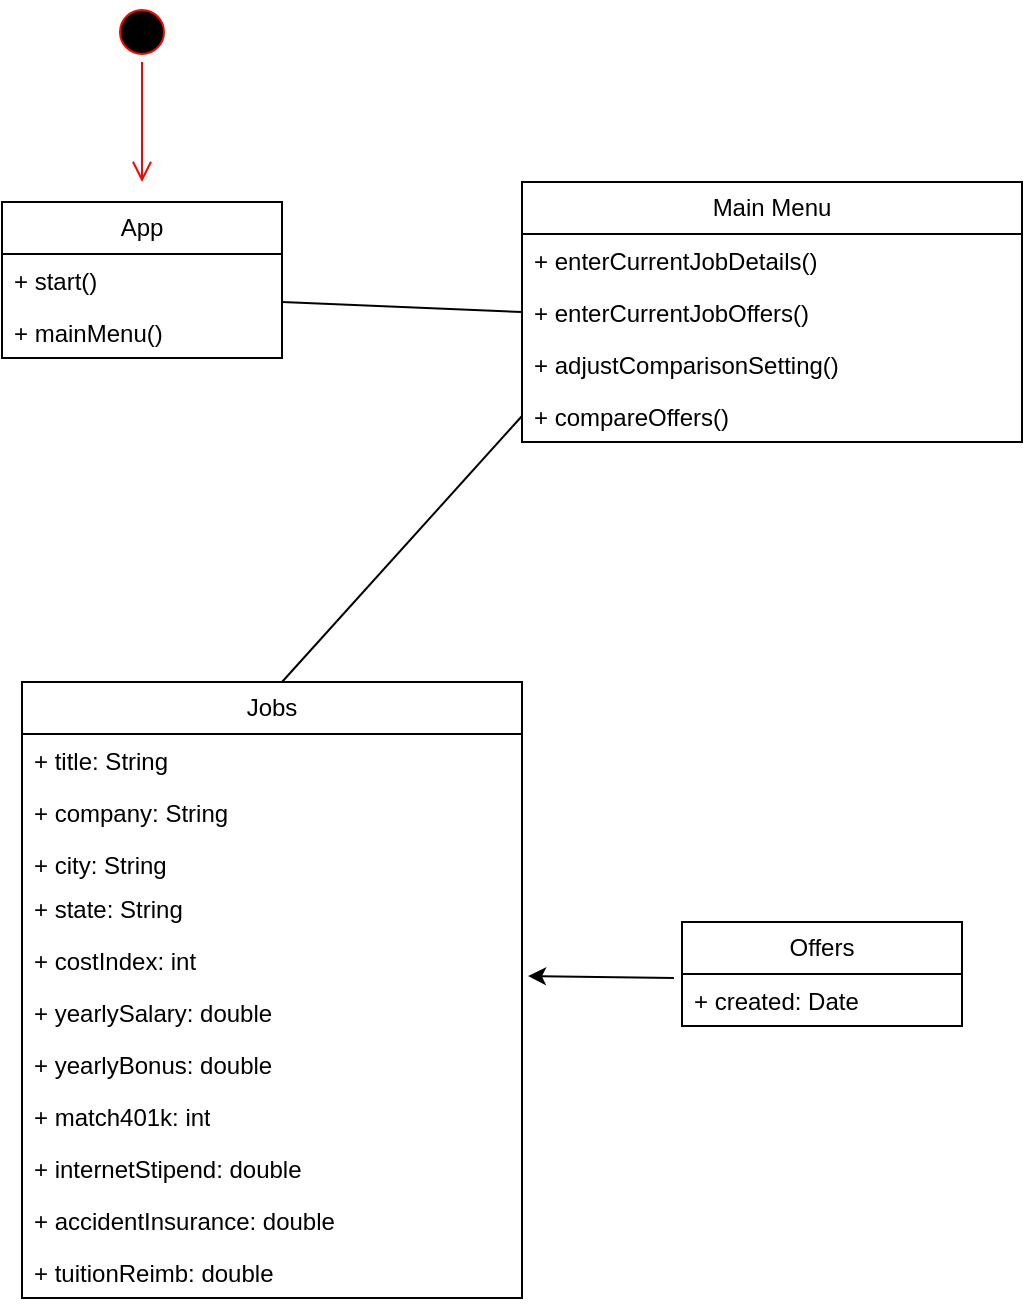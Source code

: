 <mxfile version="28.2.3">
  <diagram id="C5RBs43oDa-KdzZeNtuy" name="Page-1">
    <mxGraphModel dx="2066" dy="1111" grid="1" gridSize="10" guides="1" tooltips="1" connect="1" arrows="1" fold="1" page="1" pageScale="1" pageWidth="827" pageHeight="1169" math="0" shadow="0">
      <root>
        <mxCell id="WIyWlLk6GJQsqaUBKTNV-0" />
        <mxCell id="WIyWlLk6GJQsqaUBKTNV-1" parent="WIyWlLk6GJQsqaUBKTNV-0" />
        <mxCell id="sAvWZunzpvGFPDSuENTy-4" value="App" style="swimlane;fontStyle=0;childLayout=stackLayout;horizontal=1;startSize=26;fillColor=none;horizontalStack=0;resizeParent=1;resizeParentMax=0;resizeLast=0;collapsible=1;marginBottom=0;whiteSpace=wrap;html=1;" vertex="1" parent="WIyWlLk6GJQsqaUBKTNV-1">
          <mxGeometry x="60" y="290" width="140" height="78" as="geometry" />
        </mxCell>
        <mxCell id="sAvWZunzpvGFPDSuENTy-5" value="+ start()" style="text;strokeColor=none;fillColor=none;align=left;verticalAlign=top;spacingLeft=4;spacingRight=4;overflow=hidden;rotatable=0;points=[[0,0.5],[1,0.5]];portConstraint=eastwest;whiteSpace=wrap;html=1;" vertex="1" parent="sAvWZunzpvGFPDSuENTy-4">
          <mxGeometry y="26" width="140" height="26" as="geometry" />
        </mxCell>
        <mxCell id="sAvWZunzpvGFPDSuENTy-6" value="+ mainMenu()" style="text;strokeColor=none;fillColor=none;align=left;verticalAlign=top;spacingLeft=4;spacingRight=4;overflow=hidden;rotatable=0;points=[[0,0.5],[1,0.5]];portConstraint=eastwest;whiteSpace=wrap;html=1;" vertex="1" parent="sAvWZunzpvGFPDSuENTy-4">
          <mxGeometry y="52" width="140" height="26" as="geometry" />
        </mxCell>
        <mxCell id="sAvWZunzpvGFPDSuENTy-8" value="" style="ellipse;html=1;shape=startState;fillColor=#000000;strokeColor=#ff0000;" vertex="1" parent="WIyWlLk6GJQsqaUBKTNV-1">
          <mxGeometry x="115" y="190" width="30" height="30" as="geometry" />
        </mxCell>
        <mxCell id="sAvWZunzpvGFPDSuENTy-9" value="" style="edgeStyle=orthogonalEdgeStyle;html=1;verticalAlign=bottom;endArrow=open;endSize=8;strokeColor=#ff0000;rounded=0;" edge="1" source="sAvWZunzpvGFPDSuENTy-8" parent="WIyWlLk6GJQsqaUBKTNV-1">
          <mxGeometry relative="1" as="geometry">
            <mxPoint x="130" y="280" as="targetPoint" />
          </mxGeometry>
        </mxCell>
        <mxCell id="sAvWZunzpvGFPDSuENTy-10" value="Main Menu" style="swimlane;fontStyle=0;childLayout=stackLayout;horizontal=1;startSize=26;fillColor=none;horizontalStack=0;resizeParent=1;resizeParentMax=0;resizeLast=0;collapsible=1;marginBottom=0;whiteSpace=wrap;html=1;" vertex="1" parent="WIyWlLk6GJQsqaUBKTNV-1">
          <mxGeometry x="320" y="280" width="250" height="130" as="geometry" />
        </mxCell>
        <mxCell id="sAvWZunzpvGFPDSuENTy-11" value="+ enterCurrentJobDetails()" style="text;strokeColor=none;fillColor=none;align=left;verticalAlign=top;spacingLeft=4;spacingRight=4;overflow=hidden;rotatable=0;points=[[0,0.5],[1,0.5]];portConstraint=eastwest;whiteSpace=wrap;html=1;" vertex="1" parent="sAvWZunzpvGFPDSuENTy-10">
          <mxGeometry y="26" width="250" height="26" as="geometry" />
        </mxCell>
        <mxCell id="sAvWZunzpvGFPDSuENTy-12" value="+ enterCurrentJobOffers()" style="text;strokeColor=none;fillColor=none;align=left;verticalAlign=top;spacingLeft=4;spacingRight=4;overflow=hidden;rotatable=0;points=[[0,0.5],[1,0.5]];portConstraint=eastwest;whiteSpace=wrap;html=1;" vertex="1" parent="sAvWZunzpvGFPDSuENTy-10">
          <mxGeometry y="52" width="250" height="26" as="geometry" />
        </mxCell>
        <mxCell id="sAvWZunzpvGFPDSuENTy-17" value="+ adjustComparisonSetting()" style="text;strokeColor=none;fillColor=none;align=left;verticalAlign=top;spacingLeft=4;spacingRight=4;overflow=hidden;rotatable=0;points=[[0,0.5],[1,0.5]];portConstraint=eastwest;whiteSpace=wrap;html=1;" vertex="1" parent="sAvWZunzpvGFPDSuENTy-10">
          <mxGeometry y="78" width="250" height="26" as="geometry" />
        </mxCell>
        <mxCell id="sAvWZunzpvGFPDSuENTy-13" value="+ compareOffers()" style="text;strokeColor=none;fillColor=none;align=left;verticalAlign=top;spacingLeft=4;spacingRight=4;overflow=hidden;rotatable=0;points=[[0,0.5],[1,0.5]];portConstraint=eastwest;whiteSpace=wrap;html=1;" vertex="1" parent="sAvWZunzpvGFPDSuENTy-10">
          <mxGeometry y="104" width="250" height="26" as="geometry" />
        </mxCell>
        <mxCell id="sAvWZunzpvGFPDSuENTy-26" value="Jobs" style="swimlane;fontStyle=0;childLayout=stackLayout;horizontal=1;startSize=26;fillColor=none;horizontalStack=0;resizeParent=1;resizeParentMax=0;resizeLast=0;collapsible=1;marginBottom=0;whiteSpace=wrap;html=1;" vertex="1" parent="WIyWlLk6GJQsqaUBKTNV-1">
          <mxGeometry x="70" y="530" width="250" height="308" as="geometry" />
        </mxCell>
        <mxCell id="sAvWZunzpvGFPDSuENTy-27" value="+ title: String" style="text;strokeColor=none;fillColor=none;align=left;verticalAlign=top;spacingLeft=4;spacingRight=4;overflow=hidden;rotatable=0;points=[[0,0.5],[1,0.5]];portConstraint=eastwest;whiteSpace=wrap;html=1;" vertex="1" parent="sAvWZunzpvGFPDSuENTy-26">
          <mxGeometry y="26" width="250" height="26" as="geometry" />
        </mxCell>
        <mxCell id="sAvWZunzpvGFPDSuENTy-28" value="+ company: String" style="text;strokeColor=none;fillColor=none;align=left;verticalAlign=top;spacingLeft=4;spacingRight=4;overflow=hidden;rotatable=0;points=[[0,0.5],[1,0.5]];portConstraint=eastwest;whiteSpace=wrap;html=1;" vertex="1" parent="sAvWZunzpvGFPDSuENTy-26">
          <mxGeometry y="52" width="250" height="26" as="geometry" />
        </mxCell>
        <mxCell id="sAvWZunzpvGFPDSuENTy-29" value="+ city: String" style="text;strokeColor=none;fillColor=none;align=left;verticalAlign=top;spacingLeft=4;spacingRight=4;overflow=hidden;rotatable=0;points=[[0,0.5],[1,0.5]];portConstraint=eastwest;whiteSpace=wrap;html=1;" vertex="1" parent="sAvWZunzpvGFPDSuENTy-26">
          <mxGeometry y="78" width="250" height="22" as="geometry" />
        </mxCell>
        <mxCell id="sAvWZunzpvGFPDSuENTy-32" value="+ state: String" style="text;strokeColor=none;fillColor=none;align=left;verticalAlign=top;spacingLeft=4;spacingRight=4;overflow=hidden;rotatable=0;points=[[0,0.5],[1,0.5]];portConstraint=eastwest;whiteSpace=wrap;html=1;" vertex="1" parent="sAvWZunzpvGFPDSuENTy-26">
          <mxGeometry y="100" width="250" height="26" as="geometry" />
        </mxCell>
        <mxCell id="sAvWZunzpvGFPDSuENTy-33" value="+ costIndex: int" style="text;strokeColor=none;fillColor=none;align=left;verticalAlign=top;spacingLeft=4;spacingRight=4;overflow=hidden;rotatable=0;points=[[0,0.5],[1,0.5]];portConstraint=eastwest;whiteSpace=wrap;html=1;" vertex="1" parent="sAvWZunzpvGFPDSuENTy-26">
          <mxGeometry y="126" width="250" height="26" as="geometry" />
        </mxCell>
        <mxCell id="sAvWZunzpvGFPDSuENTy-34" value="+ yearlySalary: double" style="text;strokeColor=none;fillColor=none;align=left;verticalAlign=top;spacingLeft=4;spacingRight=4;overflow=hidden;rotatable=0;points=[[0,0.5],[1,0.5]];portConstraint=eastwest;whiteSpace=wrap;html=1;" vertex="1" parent="sAvWZunzpvGFPDSuENTy-26">
          <mxGeometry y="152" width="250" height="26" as="geometry" />
        </mxCell>
        <mxCell id="sAvWZunzpvGFPDSuENTy-30" value="+ yearlyBonus: double" style="text;strokeColor=none;fillColor=none;align=left;verticalAlign=top;spacingLeft=4;spacingRight=4;overflow=hidden;rotatable=0;points=[[0,0.5],[1,0.5]];portConstraint=eastwest;whiteSpace=wrap;html=1;" vertex="1" parent="sAvWZunzpvGFPDSuENTy-26">
          <mxGeometry y="178" width="250" height="26" as="geometry" />
        </mxCell>
        <mxCell id="sAvWZunzpvGFPDSuENTy-35" value="+ match401k: int" style="text;strokeColor=none;fillColor=none;align=left;verticalAlign=top;spacingLeft=4;spacingRight=4;overflow=hidden;rotatable=0;points=[[0,0.5],[1,0.5]];portConstraint=eastwest;whiteSpace=wrap;html=1;" vertex="1" parent="sAvWZunzpvGFPDSuENTy-26">
          <mxGeometry y="204" width="250" height="26" as="geometry" />
        </mxCell>
        <mxCell id="sAvWZunzpvGFPDSuENTy-36" value="+ internetStipend: double" style="text;strokeColor=none;fillColor=none;align=left;verticalAlign=top;spacingLeft=4;spacingRight=4;overflow=hidden;rotatable=0;points=[[0,0.5],[1,0.5]];portConstraint=eastwest;whiteSpace=wrap;html=1;" vertex="1" parent="sAvWZunzpvGFPDSuENTy-26">
          <mxGeometry y="230" width="250" height="26" as="geometry" />
        </mxCell>
        <mxCell id="sAvWZunzpvGFPDSuENTy-37" value="+ accidentInsurance: double" style="text;strokeColor=none;fillColor=none;align=left;verticalAlign=top;spacingLeft=4;spacingRight=4;overflow=hidden;rotatable=0;points=[[0,0.5],[1,0.5]];portConstraint=eastwest;whiteSpace=wrap;html=1;" vertex="1" parent="sAvWZunzpvGFPDSuENTy-26">
          <mxGeometry y="256" width="250" height="26" as="geometry" />
        </mxCell>
        <mxCell id="sAvWZunzpvGFPDSuENTy-38" value="+ tuitionReimb: double" style="text;strokeColor=none;fillColor=none;align=left;verticalAlign=top;spacingLeft=4;spacingRight=4;overflow=hidden;rotatable=0;points=[[0,0.5],[1,0.5]];portConstraint=eastwest;whiteSpace=wrap;html=1;" vertex="1" parent="sAvWZunzpvGFPDSuENTy-26">
          <mxGeometry y="282" width="250" height="26" as="geometry" />
        </mxCell>
        <mxCell id="sAvWZunzpvGFPDSuENTy-43" value="Offers" style="swimlane;fontStyle=0;childLayout=stackLayout;horizontal=1;startSize=26;fillColor=none;horizontalStack=0;resizeParent=1;resizeParentMax=0;resizeLast=0;collapsible=1;marginBottom=0;whiteSpace=wrap;html=1;" vertex="1" parent="WIyWlLk6GJQsqaUBKTNV-1">
          <mxGeometry x="400" y="650" width="140" height="52" as="geometry" />
        </mxCell>
        <mxCell id="sAvWZunzpvGFPDSuENTy-44" value="+ created: Date" style="text;strokeColor=none;fillColor=none;align=left;verticalAlign=top;spacingLeft=4;spacingRight=4;overflow=hidden;rotatable=0;points=[[0,0.5],[1,0.5]];portConstraint=eastwest;whiteSpace=wrap;html=1;" vertex="1" parent="sAvWZunzpvGFPDSuENTy-43">
          <mxGeometry y="26" width="140" height="26" as="geometry" />
        </mxCell>
        <mxCell id="sAvWZunzpvGFPDSuENTy-48" value="" style="endArrow=none;html=1;rounded=0;entryX=0;entryY=0.5;entryDx=0;entryDy=0;" edge="1" parent="WIyWlLk6GJQsqaUBKTNV-1" target="sAvWZunzpvGFPDSuENTy-13">
          <mxGeometry width="50" height="50" relative="1" as="geometry">
            <mxPoint x="200" y="530" as="sourcePoint" />
            <mxPoint x="250" y="480" as="targetPoint" />
          </mxGeometry>
        </mxCell>
        <mxCell id="sAvWZunzpvGFPDSuENTy-49" value="" style="endArrow=none;html=1;rounded=0;entryX=0;entryY=0.5;entryDx=0;entryDy=0;" edge="1" parent="WIyWlLk6GJQsqaUBKTNV-1" target="sAvWZunzpvGFPDSuENTy-12">
          <mxGeometry width="50" height="50" relative="1" as="geometry">
            <mxPoint x="200" y="340" as="sourcePoint" />
            <mxPoint x="250" y="290" as="targetPoint" />
          </mxGeometry>
        </mxCell>
        <mxCell id="sAvWZunzpvGFPDSuENTy-51" value="" style="endArrow=classic;html=1;rounded=0;exitX=-0.029;exitY=0.077;exitDx=0;exitDy=0;exitPerimeter=0;entryX=1.012;entryY=0.808;entryDx=0;entryDy=0;entryPerimeter=0;" edge="1" parent="WIyWlLk6GJQsqaUBKTNV-1" source="sAvWZunzpvGFPDSuENTy-44" target="sAvWZunzpvGFPDSuENTy-33">
          <mxGeometry width="50" height="50" relative="1" as="geometry">
            <mxPoint x="390" y="790" as="sourcePoint" />
            <mxPoint x="440" y="740" as="targetPoint" />
          </mxGeometry>
        </mxCell>
      </root>
    </mxGraphModel>
  </diagram>
</mxfile>

